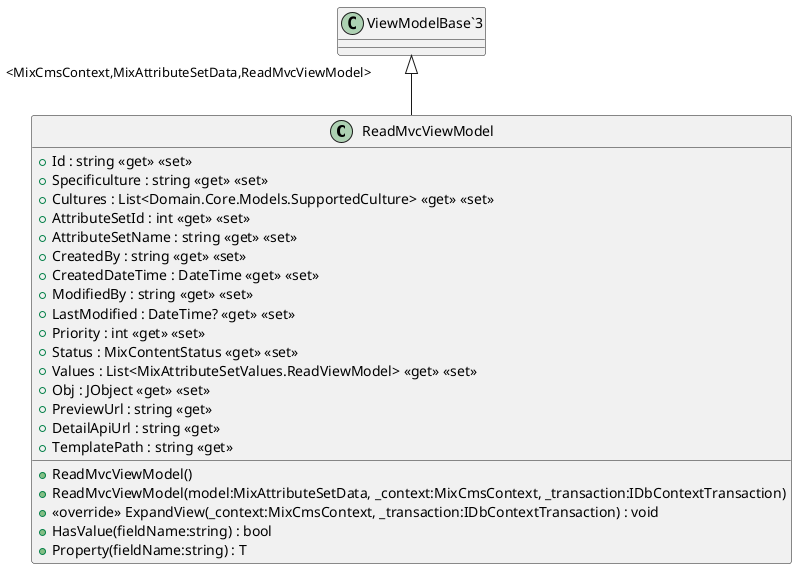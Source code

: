 @startuml
class ReadMvcViewModel {
    + Id : string <<get>> <<set>>
    + Specificulture : string <<get>> <<set>>
    + Cultures : List<Domain.Core.Models.SupportedCulture> <<get>> <<set>>
    + AttributeSetId : int <<get>> <<set>>
    + AttributeSetName : string <<get>> <<set>>
    + CreatedBy : string <<get>> <<set>>
    + CreatedDateTime : DateTime <<get>> <<set>>
    + ModifiedBy : string <<get>> <<set>>
    + LastModified : DateTime? <<get>> <<set>>
    + Priority : int <<get>> <<set>>
    + Status : MixContentStatus <<get>> <<set>>
    + Values : List<MixAttributeSetValues.ReadViewModel> <<get>> <<set>>
    + Obj : JObject <<get>> <<set>>
    + PreviewUrl : string <<get>>
    + DetailApiUrl : string <<get>>
    + TemplatePath : string <<get>>
    + ReadMvcViewModel()
    + ReadMvcViewModel(model:MixAttributeSetData, _context:MixCmsContext, _transaction:IDbContextTransaction)
    + <<override>> ExpandView(_context:MixCmsContext, _transaction:IDbContextTransaction) : void
    + HasValue(fieldName:string) : bool
    + Property(fieldName:string) : T
}
"ViewModelBase`3" "<MixCmsContext,MixAttributeSetData,ReadMvcViewModel>" <|-- ReadMvcViewModel
@enduml
